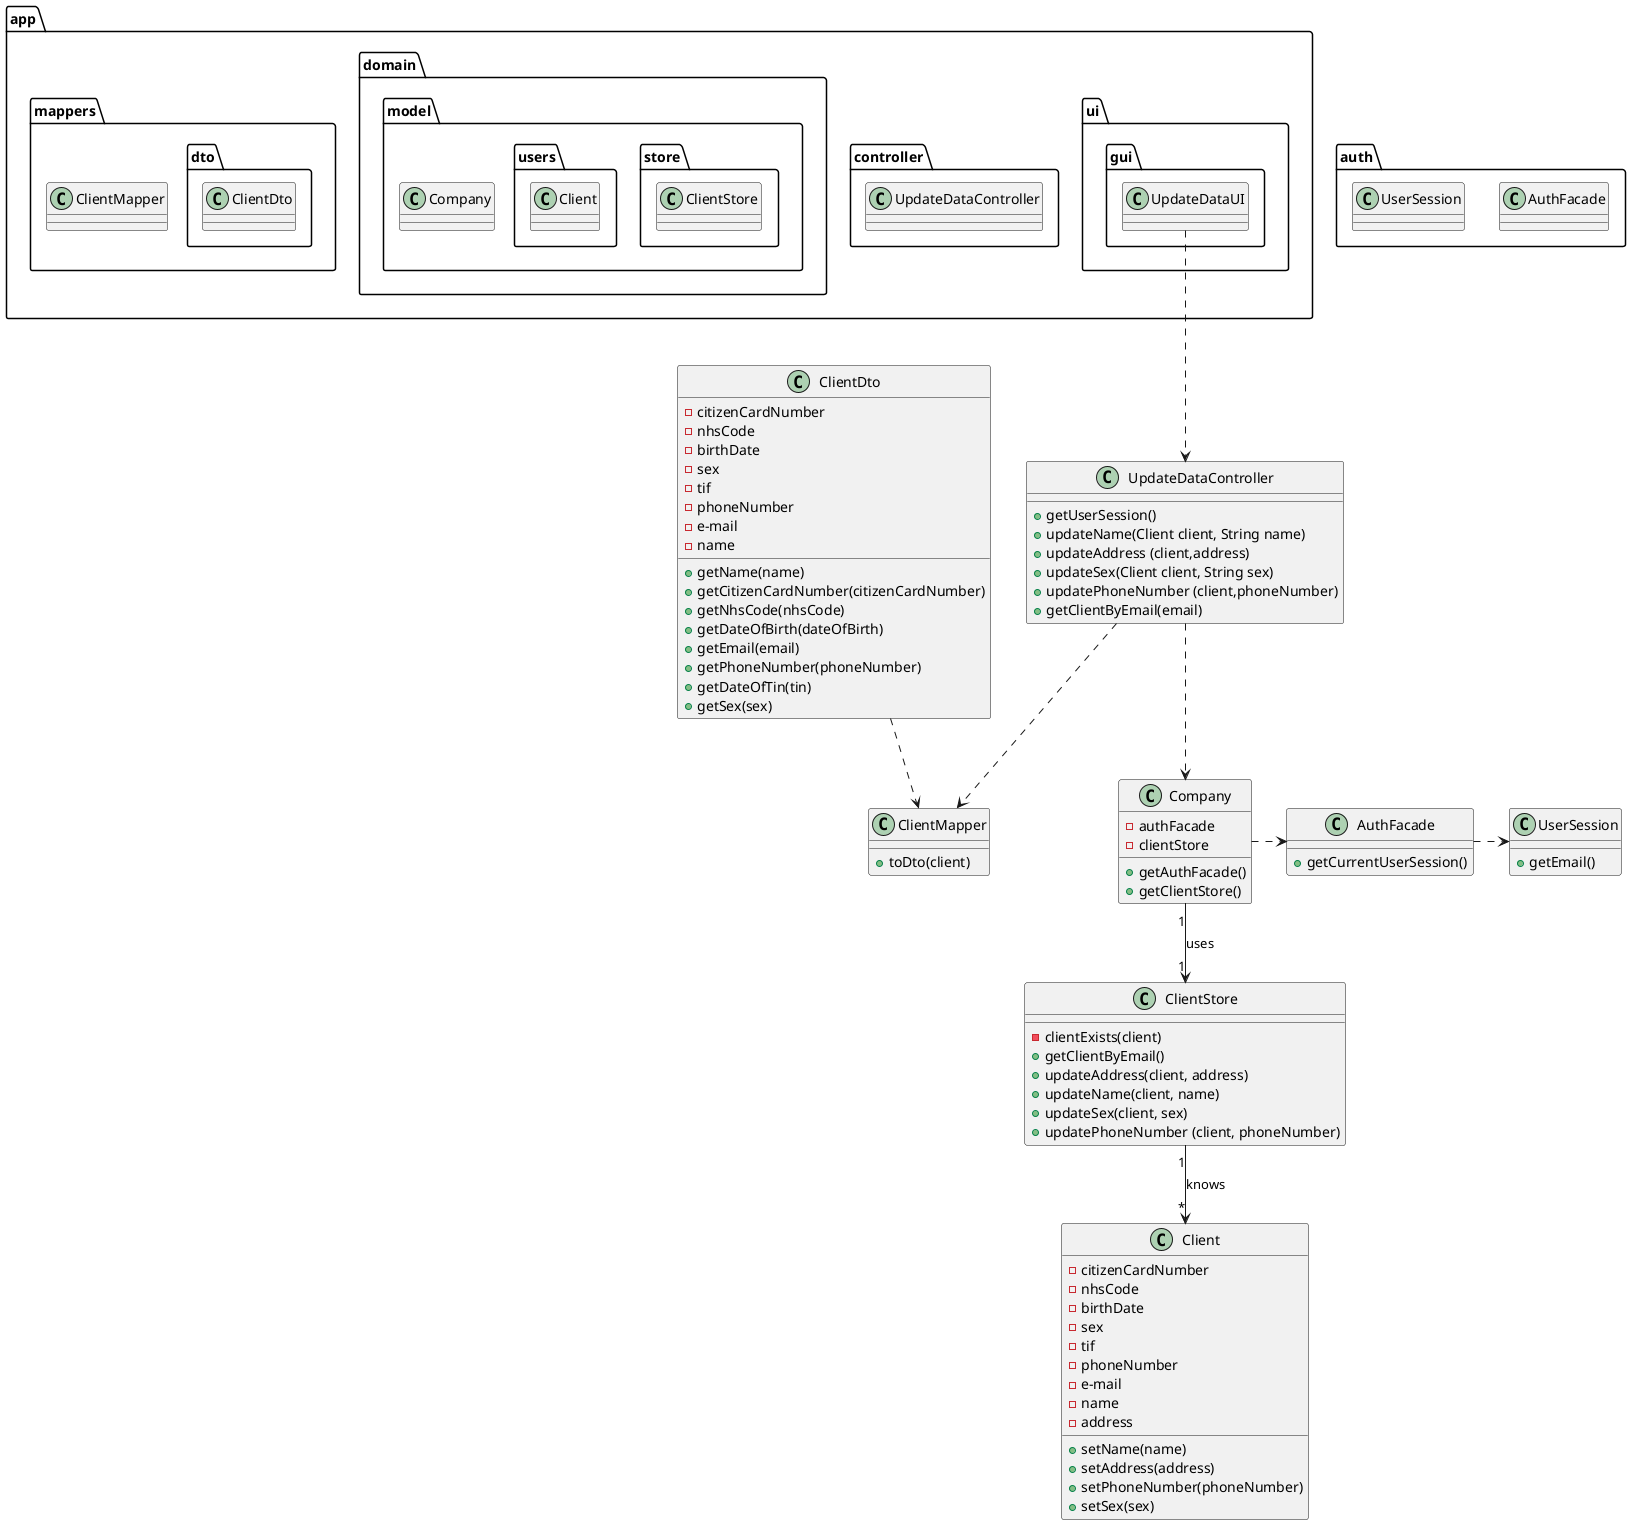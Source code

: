 @startuml
'https://plantuml.com/class-diagram
package app {
package ui {
package gui {
class UpdateDataUI
}
}
package controller {
class UpdateDataController
}

package domain {
package model {
package store {
class ClientStore
}
package users {
class Client
}
class Company
}

}
package mappers {
class ClientMapper
package dto {
class ClientDto
}
}
}


package auth {
class AuthFacade
class UserSession
}

class Company {
-authFacade
-clientStore
+getAuthFacade()
+getClientStore()
}

class AuthFacade {
+getCurrentUserSession()
}

class UserSession {
+getEmail()
}

class ClientStore {
-clientExists(client)
+getClientByEmail()
+updateAddress(client, address)
+updateName(client, name)
+updateSex(client, sex)
+updatePhoneNumber (client, phoneNumber)
}

class Client {
-citizenCardNumber
-nhsCode
-birthDate
-sex
-tif
-phoneNumber
-e-mail
-name
-address

+setName(name)
+setAddress(address)
+setPhoneNumber(phoneNumber)
+setSex(sex)
}

class ClientMapper {
+toDto(client)
}

class ClientDto {
-citizenCardNumber
-nhsCode
-birthDate
-sex
-tif
-phoneNumber
-e-mail
-name

+getName(name)
+getCitizenCardNumber(citizenCardNumber)
+getNhsCode(nhsCode)
+getDateOfBirth(dateOfBirth)
+getEmail(email)
+getPhoneNumber(phoneNumber)
+getDateOfTin(tin)
+getSex(sex)

}

class UpdateDataController {
+getUserSession()
+updateName(Client client, String name)
+updateAddress (client,address)
+updateSex(Client client, String sex)
+updatePhoneNumber (client,phoneNumber)
+getClientByEmail(email)

}

UpdateDataUI..>UpdateDataController
UpdateDataController..>ClientMapper
ClientDto..>ClientMapper
UpdateDataController..>Company
Company"1"-->"1"ClientStore : uses
ClientStore"1"-->"*"Client : knows
Company .> AuthFacade
AuthFacade.>UserSession

@enduml